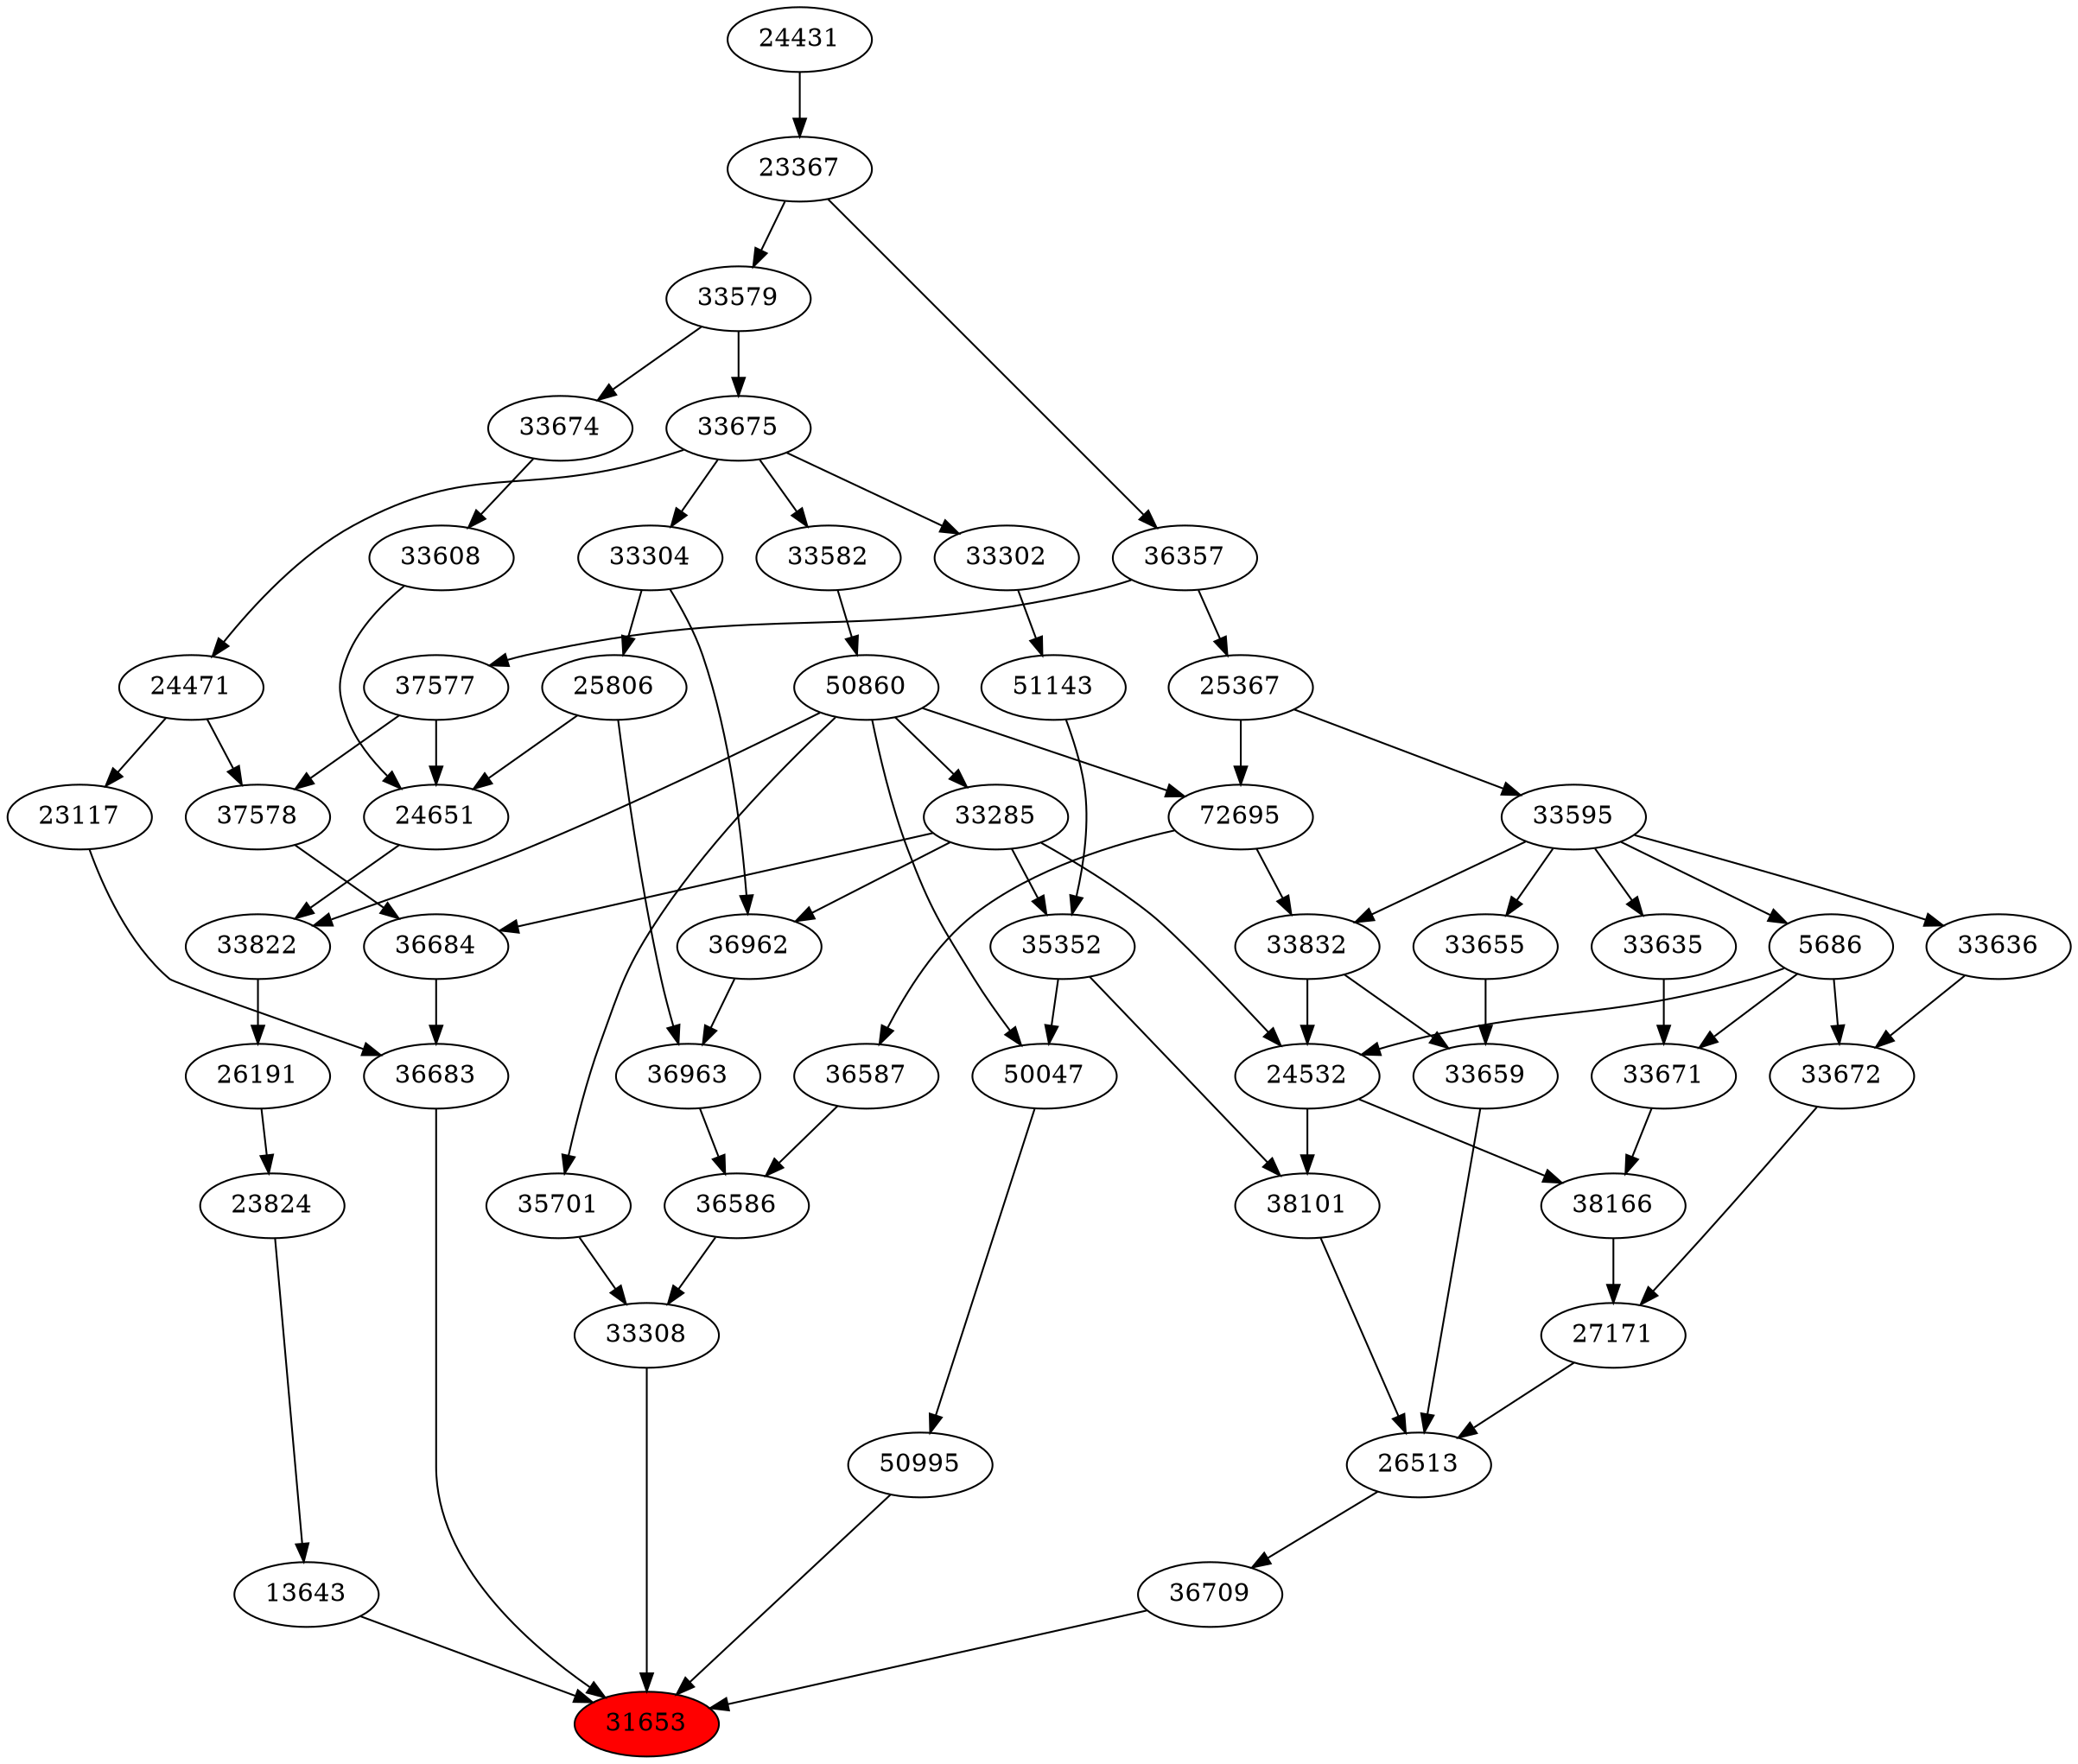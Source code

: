 strict digraph{ 
31653 [label="31653" fillcolor=red style=filled]
36683 -> 31653
50995 -> 31653
13643 -> 31653
33308 -> 31653
36709 -> 31653
36683 [label="36683"]
36684 -> 36683
23117 -> 36683
50995 [label="50995"]
50047 -> 50995
13643 [label="13643"]
23824 -> 13643
33308 [label="33308"]
36586 -> 33308
35701 -> 33308
36709 [label="36709"]
26513 -> 36709
36684 [label="36684"]
33285 -> 36684
37578 -> 36684
23117 [label="23117"]
24471 -> 23117
50047 [label="50047"]
35352 -> 50047
50860 -> 50047
23824 [label="23824"]
26191 -> 23824
36586 [label="36586"]
36587 -> 36586
36963 -> 36586
35701 [label="35701"]
50860 -> 35701
26513 [label="26513"]
27171 -> 26513
38101 -> 26513
33659 -> 26513
33285 [label="33285"]
50860 -> 33285
37578 [label="37578"]
24471 -> 37578
37577 -> 37578
24471 [label="24471"]
33675 -> 24471
35352 [label="35352"]
33285 -> 35352
51143 -> 35352
50860 [label="50860"]
33582 -> 50860
26191 [label="26191"]
33822 -> 26191
36587 [label="36587"]
72695 -> 36587
36963 [label="36963"]
36962 -> 36963
25806 -> 36963
27171 [label="27171"]
33672 -> 27171
38166 -> 27171
38101 [label="38101"]
24532 -> 38101
35352 -> 38101
33659 [label="33659"]
33655 -> 33659
33832 -> 33659
37577 [label="37577"]
36357 -> 37577
33675 [label="33675"]
33579 -> 33675
51143 [label="51143"]
33302 -> 51143
33582 [label="33582"]
33675 -> 33582
33822 [label="33822"]
24651 -> 33822
50860 -> 33822
72695 [label="72695"]
50860 -> 72695
25367 -> 72695
36962 [label="36962"]
33285 -> 36962
33304 -> 36962
25806 [label="25806"]
33304 -> 25806
33672 [label="33672"]
33636 -> 33672
5686 -> 33672
38166 [label="38166"]
24532 -> 38166
33671 -> 38166
24532 [label="24532"]
33285 -> 24532
5686 -> 24532
33832 -> 24532
33655 [label="33655"]
33595 -> 33655
33832 [label="33832"]
72695 -> 33832
33595 -> 33832
36357 [label="36357"]
23367 -> 36357
33579 [label="33579"]
23367 -> 33579
33302 [label="33302"]
33675 -> 33302
24651 [label="24651"]
25806 -> 24651
33608 -> 24651
37577 -> 24651
25367 [label="25367"]
36357 -> 25367
33304 [label="33304"]
33675 -> 33304
33636 [label="33636"]
33595 -> 33636
5686 [label="5686"]
33595 -> 5686
33671 [label="33671"]
5686 -> 33671
33635 -> 33671
33595 [label="33595"]
25367 -> 33595
23367 [label="23367"]
24431 -> 23367
33608 [label="33608"]
33674 -> 33608
33635 [label="33635"]
33595 -> 33635
24431 [label="24431"]
33674 [label="33674"]
33579 -> 33674
}